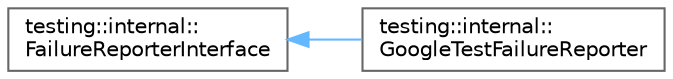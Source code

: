 digraph "Graphical Class Hierarchy"
{
 // LATEX_PDF_SIZE
  bgcolor="transparent";
  edge [fontname=Helvetica,fontsize=10,labelfontname=Helvetica,labelfontsize=10];
  node [fontname=Helvetica,fontsize=10,shape=box,height=0.2,width=0.4];
  rankdir="LR";
  Node0 [id="Node000000",label="testing::internal::\lFailureReporterInterface",height=0.2,width=0.4,color="grey40", fillcolor="white", style="filled",URL="$classtesting_1_1internal_1_1_failure_reporter_interface.html",tooltip=" "];
  Node0 -> Node1 [id="edge193_Node000000_Node000001",dir="back",color="steelblue1",style="solid",tooltip=" "];
  Node1 [id="Node000001",label="testing::internal::\lGoogleTestFailureReporter",height=0.2,width=0.4,color="grey40", fillcolor="white", style="filled",URL="$classtesting_1_1internal_1_1_google_test_failure_reporter.html",tooltip=" "];
}
